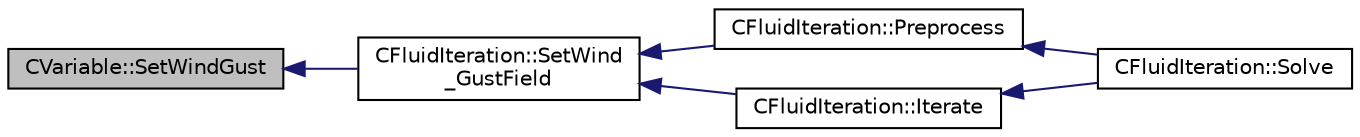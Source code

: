 digraph "CVariable::SetWindGust"
{
  edge [fontname="Helvetica",fontsize="10",labelfontname="Helvetica",labelfontsize="10"];
  node [fontname="Helvetica",fontsize="10",shape=record];
  rankdir="LR";
  Node7105 [label="CVariable::SetWindGust",height=0.2,width=0.4,color="black", fillcolor="grey75", style="filled", fontcolor="black"];
  Node7105 -> Node7106 [dir="back",color="midnightblue",fontsize="10",style="solid",fontname="Helvetica"];
  Node7106 [label="CFluidIteration::SetWind\l_GustField",height=0.2,width=0.4,color="black", fillcolor="white", style="filled",URL="$class_c_fluid_iteration.html#a5d649a21860ed9cefd56a18e3fc4557a",tooltip="Imposes a gust via the grid velocities. "];
  Node7106 -> Node7107 [dir="back",color="midnightblue",fontsize="10",style="solid",fontname="Helvetica"];
  Node7107 [label="CFluidIteration::Preprocess",height=0.2,width=0.4,color="black", fillcolor="white", style="filled",URL="$class_c_fluid_iteration.html#a9fe831e72f07c42d9c04d20ecd87a1e1",tooltip="Preprocessing to prepare for an iteration of the physics. "];
  Node7107 -> Node7108 [dir="back",color="midnightblue",fontsize="10",style="solid",fontname="Helvetica"];
  Node7108 [label="CFluidIteration::Solve",height=0.2,width=0.4,color="black", fillcolor="white", style="filled",URL="$class_c_fluid_iteration.html#ae22cd342c9c9d2ea5ac3f5103394ff80",tooltip="Iterate the fluid system for a number of Inner_Iter iterations. "];
  Node7106 -> Node7109 [dir="back",color="midnightblue",fontsize="10",style="solid",fontname="Helvetica"];
  Node7109 [label="CFluidIteration::Iterate",height=0.2,width=0.4,color="black", fillcolor="white", style="filled",URL="$class_c_fluid_iteration.html#ab1379b4cba3d8c893395123fb6030986",tooltip="Perform a single iteration of the fluid system. "];
  Node7109 -> Node7108 [dir="back",color="midnightblue",fontsize="10",style="solid",fontname="Helvetica"];
}
